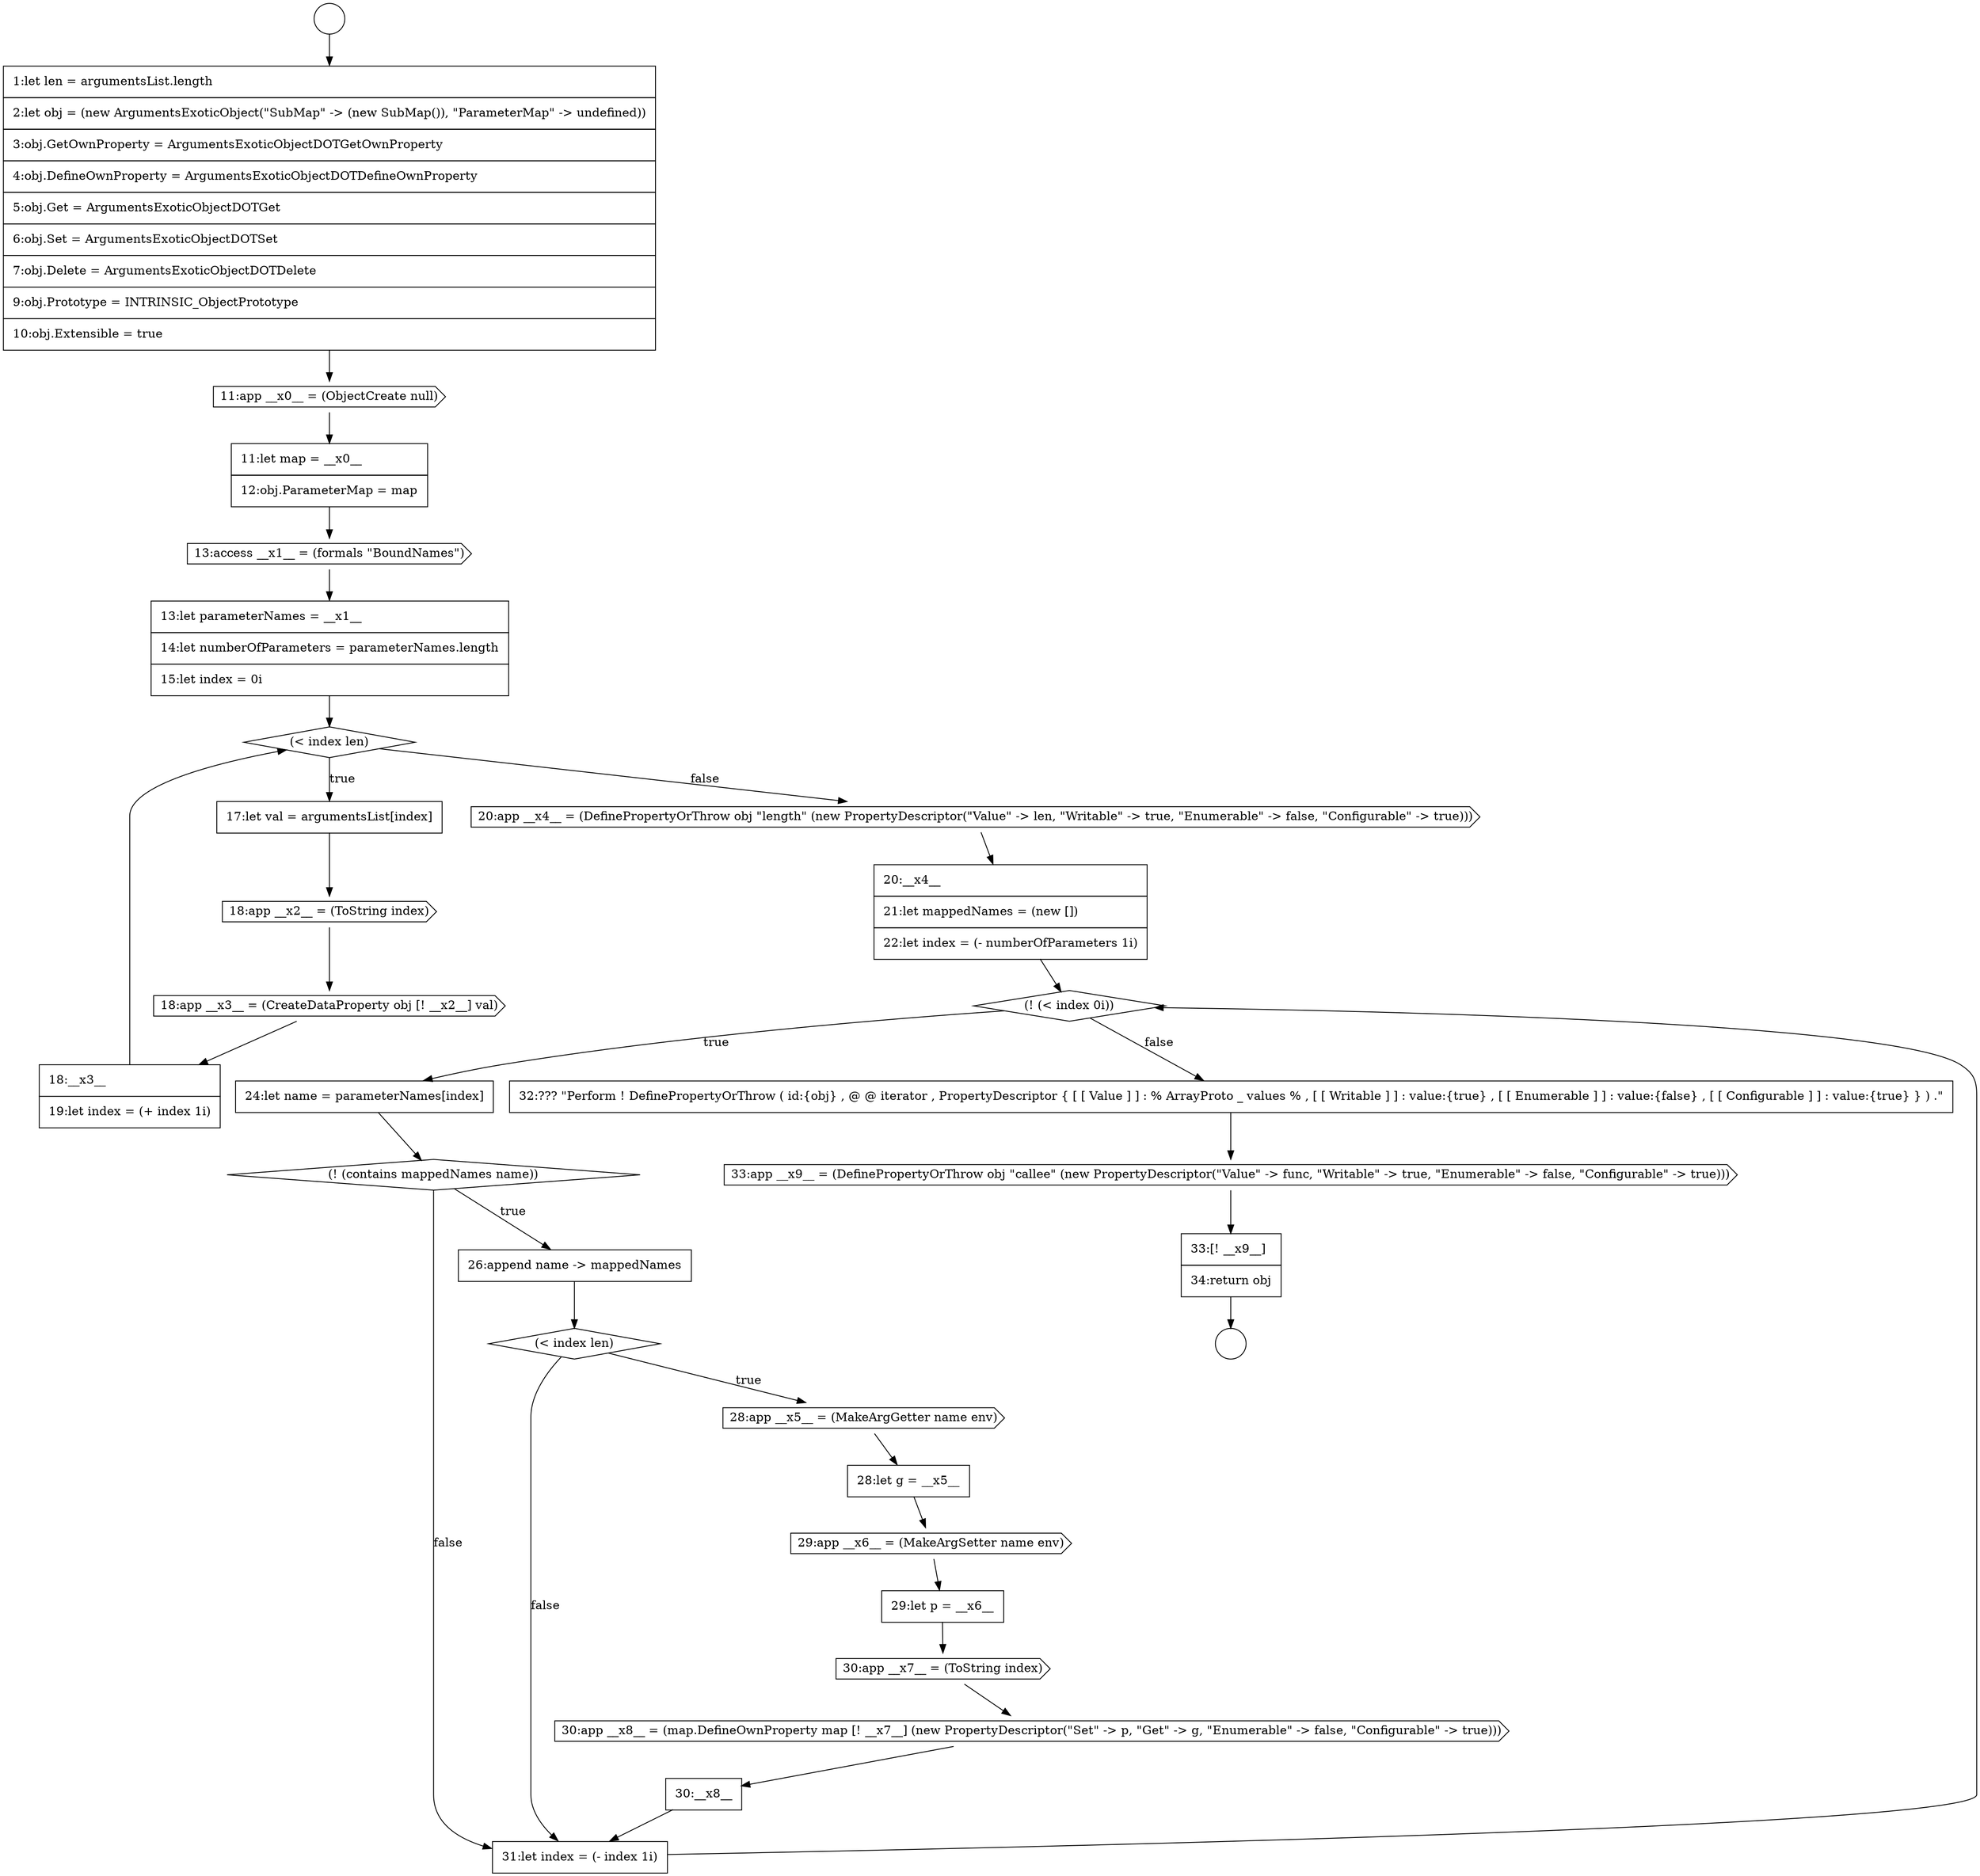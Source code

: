 digraph {
  node2559 [shape=cds, label=<<font color="black">13:access __x1__ = (formals &quot;BoundNames&quot;)</font>> color="black" fillcolor="white" style=filled]
  node2555 [shape=circle label=" " color="black" fillcolor="white" style=filled]
  node2574 [shape=none, margin=0, label=<<font color="black">
    <table border="0" cellborder="1" cellspacing="0" cellpadding="10">
      <tr><td align="left">28:let g = __x5__</td></tr>
    </table>
  </font>> color="black" fillcolor="white" style=filled]
  node2560 [shape=none, margin=0, label=<<font color="black">
    <table border="0" cellborder="1" cellspacing="0" cellpadding="10">
      <tr><td align="left">13:let parameterNames = __x1__</td></tr>
      <tr><td align="left">14:let numberOfParameters = parameterNames.length</td></tr>
      <tr><td align="left">15:let index = 0i</td></tr>
    </table>
  </font>> color="black" fillcolor="white" style=filled]
  node2565 [shape=none, margin=0, label=<<font color="black">
    <table border="0" cellborder="1" cellspacing="0" cellpadding="10">
      <tr><td align="left">18:__x3__</td></tr>
      <tr><td align="left">19:let index = (+ index 1i)</td></tr>
    </table>
  </font>> color="black" fillcolor="white" style=filled]
  node2577 [shape=cds, label=<<font color="black">30:app __x7__ = (ToString index)</font>> color="black" fillcolor="white" style=filled]
  node2561 [shape=diamond, label=<<font color="black">(&lt; index len)</font>> color="black" fillcolor="white" style=filled]
  node2568 [shape=diamond, label=<<font color="black">(! (&lt; index 0i))</font>> color="black" fillcolor="white" style=filled]
  node2578 [shape=cds, label=<<font color="black">30:app __x8__ = (map.DefineOwnProperty map [! __x7__] (new PropertyDescriptor(&quot;Set&quot; -&gt; p, &quot;Get&quot; -&gt; g, &quot;Enumerable&quot; -&gt; false, &quot;Configurable&quot; -&gt; true)))</font>> color="black" fillcolor="white" style=filled]
  node2567 [shape=none, margin=0, label=<<font color="black">
    <table border="0" cellborder="1" cellspacing="0" cellpadding="10">
      <tr><td align="left">20:__x4__</td></tr>
      <tr><td align="left">21:let mappedNames = (new [])</td></tr>
      <tr><td align="left">22:let index = (- numberOfParameters 1i)</td></tr>
    </table>
  </font>> color="black" fillcolor="white" style=filled]
  node2569 [shape=none, margin=0, label=<<font color="black">
    <table border="0" cellborder="1" cellspacing="0" cellpadding="10">
      <tr><td align="left">24:let name = parameterNames[index]</td></tr>
    </table>
  </font>> color="black" fillcolor="white" style=filled]
  node2554 [shape=circle label=" " color="black" fillcolor="white" style=filled]
  node2576 [shape=none, margin=0, label=<<font color="black">
    <table border="0" cellborder="1" cellspacing="0" cellpadding="10">
      <tr><td align="left">29:let p = __x6__</td></tr>
    </table>
  </font>> color="black" fillcolor="white" style=filled]
  node2572 [shape=diamond, label=<<font color="black">(&lt; index len)</font>> color="black" fillcolor="white" style=filled]
  node2583 [shape=none, margin=0, label=<<font color="black">
    <table border="0" cellborder="1" cellspacing="0" cellpadding="10">
      <tr><td align="left">33:[! __x9__]</td></tr>
      <tr><td align="left">34:return obj</td></tr>
    </table>
  </font>> color="black" fillcolor="white" style=filled]
  node2563 [shape=cds, label=<<font color="black">18:app __x2__ = (ToString index)</font>> color="black" fillcolor="white" style=filled]
  node2580 [shape=none, margin=0, label=<<font color="black">
    <table border="0" cellborder="1" cellspacing="0" cellpadding="10">
      <tr><td align="left">31:let index = (- index 1i)</td></tr>
    </table>
  </font>> color="black" fillcolor="white" style=filled]
  node2575 [shape=cds, label=<<font color="black">29:app __x6__ = (MakeArgSetter name env)</font>> color="black" fillcolor="white" style=filled]
  node2562 [shape=none, margin=0, label=<<font color="black">
    <table border="0" cellborder="1" cellspacing="0" cellpadding="10">
      <tr><td align="left">17:let val = argumentsList[index]</td></tr>
    </table>
  </font>> color="black" fillcolor="white" style=filled]
  node2571 [shape=none, margin=0, label=<<font color="black">
    <table border="0" cellborder="1" cellspacing="0" cellpadding="10">
      <tr><td align="left">26:append name -&gt; mappedNames</td></tr>
    </table>
  </font>> color="black" fillcolor="white" style=filled]
  node2581 [shape=none, margin=0, label=<<font color="black">
    <table border="0" cellborder="1" cellspacing="0" cellpadding="10">
      <tr><td align="left">32:??? &quot;Perform ! DefinePropertyOrThrow ( id:{obj} , @ @ iterator , PropertyDescriptor { [ [ Value ] ] : % ArrayProto _ values % , [ [ Writable ] ] : value:{true} , [ [ Enumerable ] ] : value:{false} , [ [ Configurable ] ] : value:{true} } ) .&quot;</td></tr>
    </table>
  </font>> color="black" fillcolor="white" style=filled]
  node2566 [shape=cds, label=<<font color="black">20:app __x4__ = (DefinePropertyOrThrow obj &quot;length&quot; (new PropertyDescriptor(&quot;Value&quot; -&gt; len, &quot;Writable&quot; -&gt; true, &quot;Enumerable&quot; -&gt; false, &quot;Configurable&quot; -&gt; true)))</font>> color="black" fillcolor="white" style=filled]
  node2556 [shape=none, margin=0, label=<<font color="black">
    <table border="0" cellborder="1" cellspacing="0" cellpadding="10">
      <tr><td align="left">1:let len = argumentsList.length</td></tr>
      <tr><td align="left">2:let obj = (new ArgumentsExoticObject(&quot;SubMap&quot; -&gt; (new SubMap()), &quot;ParameterMap&quot; -&gt; undefined))</td></tr>
      <tr><td align="left">3:obj.GetOwnProperty = ArgumentsExoticObjectDOTGetOwnProperty</td></tr>
      <tr><td align="left">4:obj.DefineOwnProperty = ArgumentsExoticObjectDOTDefineOwnProperty</td></tr>
      <tr><td align="left">5:obj.Get = ArgumentsExoticObjectDOTGet</td></tr>
      <tr><td align="left">6:obj.Set = ArgumentsExoticObjectDOTSet</td></tr>
      <tr><td align="left">7:obj.Delete = ArgumentsExoticObjectDOTDelete</td></tr>
      <tr><td align="left">9:obj.Prototype = INTRINSIC_ObjectPrototype</td></tr>
      <tr><td align="left">10:obj.Extensible = true</td></tr>
    </table>
  </font>> color="black" fillcolor="white" style=filled]
  node2570 [shape=diamond, label=<<font color="black">(! (contains mappedNames name))</font>> color="black" fillcolor="white" style=filled]
  node2557 [shape=cds, label=<<font color="black">11:app __x0__ = (ObjectCreate null)</font>> color="black" fillcolor="white" style=filled]
  node2573 [shape=cds, label=<<font color="black">28:app __x5__ = (MakeArgGetter name env)</font>> color="black" fillcolor="white" style=filled]
  node2564 [shape=cds, label=<<font color="black">18:app __x3__ = (CreateDataProperty obj [! __x2__] val)</font>> color="black" fillcolor="white" style=filled]
  node2582 [shape=cds, label=<<font color="black">33:app __x9__ = (DefinePropertyOrThrow obj &quot;callee&quot; (new PropertyDescriptor(&quot;Value&quot; -&gt; func, &quot;Writable&quot; -&gt; true, &quot;Enumerable&quot; -&gt; false, &quot;Configurable&quot; -&gt; true)))</font>> color="black" fillcolor="white" style=filled]
  node2558 [shape=none, margin=0, label=<<font color="black">
    <table border="0" cellborder="1" cellspacing="0" cellpadding="10">
      <tr><td align="left">11:let map = __x0__</td></tr>
      <tr><td align="left">12:obj.ParameterMap = map</td></tr>
    </table>
  </font>> color="black" fillcolor="white" style=filled]
  node2579 [shape=none, margin=0, label=<<font color="black">
    <table border="0" cellborder="1" cellspacing="0" cellpadding="10">
      <tr><td align="left">30:__x8__</td></tr>
    </table>
  </font>> color="black" fillcolor="white" style=filled]
  node2567 -> node2568 [ color="black"]
  node2572 -> node2573 [label=<<font color="black">true</font>> color="black"]
  node2572 -> node2580 [label=<<font color="black">false</font>> color="black"]
  node2570 -> node2571 [label=<<font color="black">true</font>> color="black"]
  node2570 -> node2580 [label=<<font color="black">false</font>> color="black"]
  node2566 -> node2567 [ color="black"]
  node2564 -> node2565 [ color="black"]
  node2578 -> node2579 [ color="black"]
  node2556 -> node2557 [ color="black"]
  node2576 -> node2577 [ color="black"]
  node2577 -> node2578 [ color="black"]
  node2583 -> node2555 [ color="black"]
  node2569 -> node2570 [ color="black"]
  node2582 -> node2583 [ color="black"]
  node2559 -> node2560 [ color="black"]
  node2568 -> node2569 [label=<<font color="black">true</font>> color="black"]
  node2568 -> node2581 [label=<<font color="black">false</font>> color="black"]
  node2573 -> node2574 [ color="black"]
  node2558 -> node2559 [ color="black"]
  node2571 -> node2572 [ color="black"]
  node2580 -> node2568 [ color="black"]
  node2560 -> node2561 [ color="black"]
  node2581 -> node2582 [ color="black"]
  node2557 -> node2558 [ color="black"]
  node2579 -> node2580 [ color="black"]
  node2561 -> node2562 [label=<<font color="black">true</font>> color="black"]
  node2561 -> node2566 [label=<<font color="black">false</font>> color="black"]
  node2554 -> node2556 [ color="black"]
  node2574 -> node2575 [ color="black"]
  node2562 -> node2563 [ color="black"]
  node2563 -> node2564 [ color="black"]
  node2565 -> node2561 [ color="black"]
  node2575 -> node2576 [ color="black"]
}
